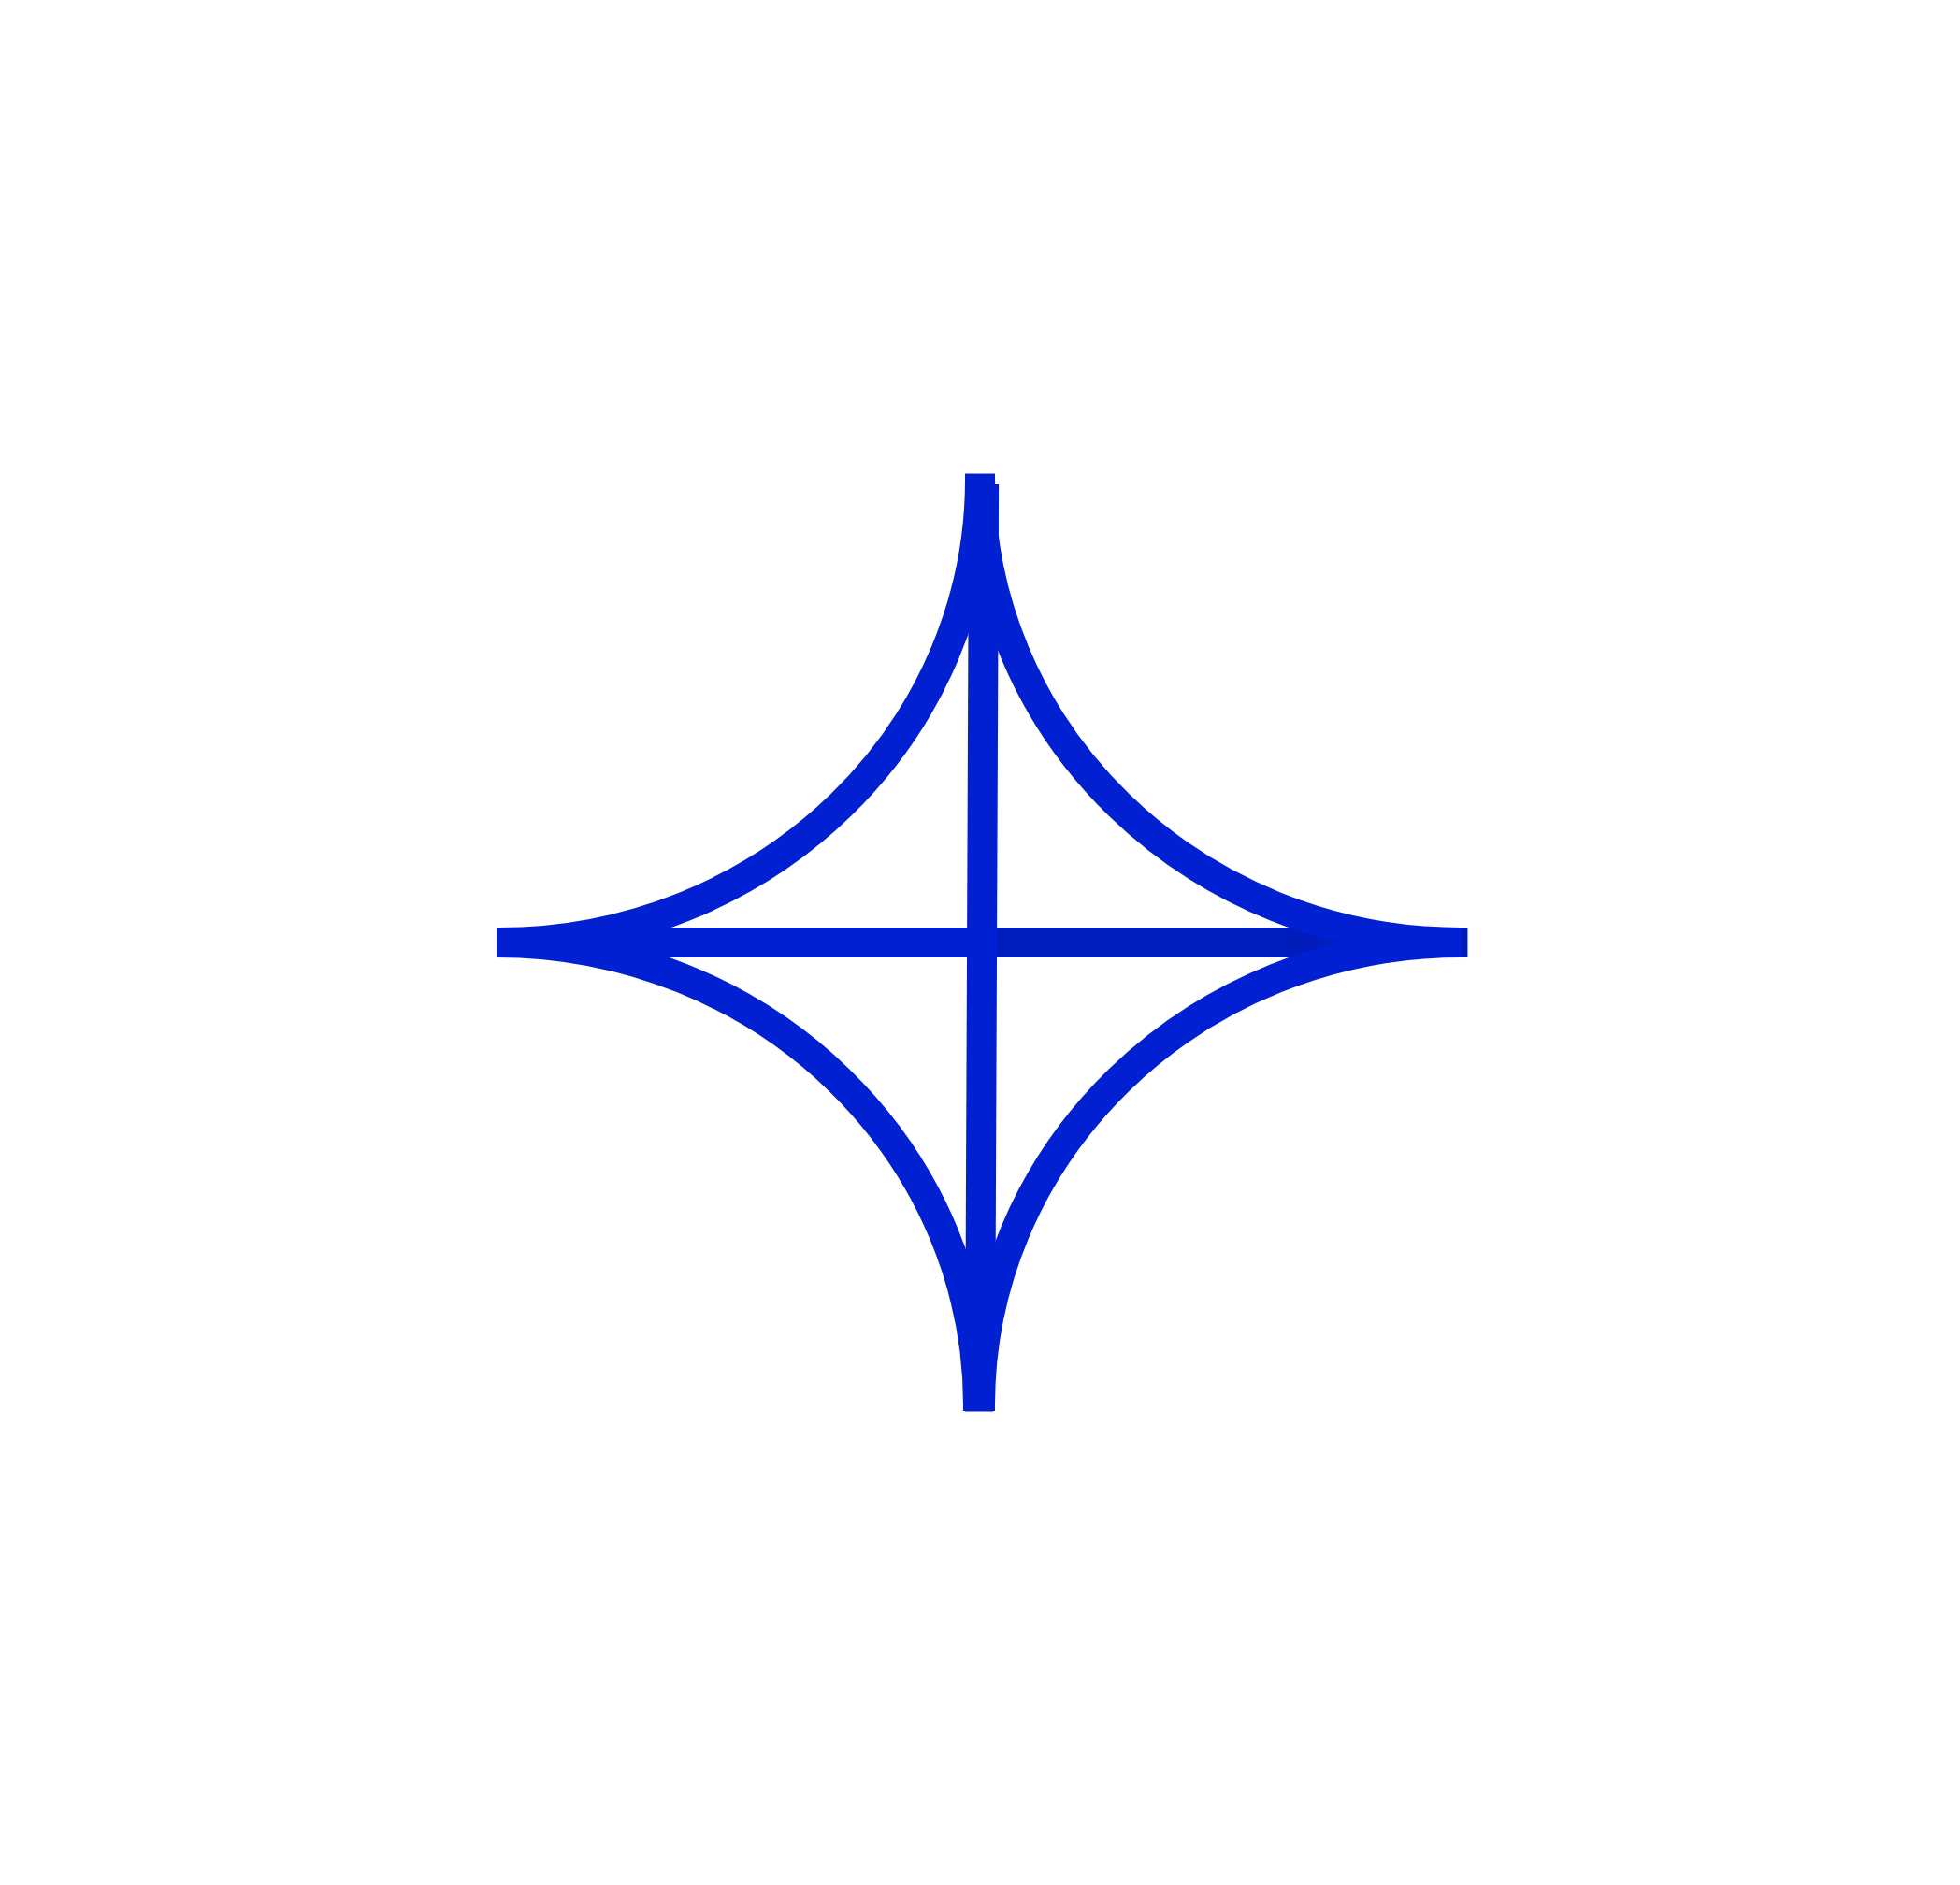 <mxfile version="28.2.8">
  <diagram name="Page-1" id="-IwS2tVLEvbHGXlkRToN">
    <mxGraphModel dx="1576" dy="920" grid="1" gridSize="10" guides="1" tooltips="1" connect="1" arrows="1" fold="1" page="1" pageScale="1" pageWidth="827" pageHeight="1169" math="0" shadow="0">
      <root>
        <mxCell id="0" />
        <mxCell id="1" parent="0" />
        <mxCell id="j1ByfCW1pLs-Bahw_pj0-3" value="" style="group;rotation=-180;strokeWidth=16;" vertex="1" connectable="0" parent="1">
          <mxGeometry x="575" y="210.0" width="515" height="495.0" as="geometry" />
        </mxCell>
        <mxCell id="j1ByfCW1pLs-Bahw_pj0-4" value="" style="group;rotation=-180;strokeWidth=16;" vertex="1" connectable="0" parent="j1ByfCW1pLs-Bahw_pj0-3">
          <mxGeometry width="515" height="495.0" as="geometry" />
        </mxCell>
        <mxCell id="j1ByfCW1pLs-Bahw_pj0-5" value="" style="endArrow=none;html=1;rounded=0;strokeWidth=16;strokeColor=light-dark(#001DBC,#007FFF);curved=1;fillColor=#0050ef;" edge="1" parent="j1ByfCW1pLs-Bahw_pj0-4">
          <mxGeometry width="50" height="50" relative="1" as="geometry">
            <mxPoint x="260.719" y="495.0" as="sourcePoint" />
            <mxPoint y="495.0" as="targetPoint" />
          </mxGeometry>
        </mxCell>
        <mxCell id="j1ByfCW1pLs-Bahw_pj0-6" value="" style="verticalLabelPosition=bottom;verticalAlign=top;html=1;shape=mxgraph.basic.arc;startAngle=0.248;endAngle=0.5;strokeWidth=16;strokeColor=light-dark(#0020D1,#077FFF);flipV=1;rotation=-180;fillColor=none;" vertex="1" parent="j1ByfCW1pLs-Bahw_pj0-4">
          <mxGeometry width="515" height="495.0" as="geometry" />
        </mxCell>
        <mxCell id="j1ByfCW1pLs-Bahw_pj0-14" value="" style="group;rotation=0;strokeWidth=16;" vertex="1" connectable="0" parent="1">
          <mxGeometry x="575" y="705" width="515" height="495.0" as="geometry" />
        </mxCell>
        <mxCell id="j1ByfCW1pLs-Bahw_pj0-15" value="" style="endArrow=none;html=1;rounded=0;strokeWidth=16;strokeColor=light-dark(#0020D1,#077FFF);curved=1;fillColor=#0050ef;exitX=1.004;exitY=0.505;exitDx=0;exitDy=0;exitPerimeter=0;" edge="1" parent="j1ByfCW1pLs-Bahw_pj0-14" source="j1ByfCW1pLs-Bahw_pj0-9">
          <mxGeometry width="50" height="50" relative="1" as="geometry">
            <mxPoint x="257.5" as="sourcePoint" />
            <mxPoint y="247.5" as="targetPoint" />
          </mxGeometry>
        </mxCell>
        <mxCell id="j1ByfCW1pLs-Bahw_pj0-16" value="" style="verticalLabelPosition=bottom;verticalAlign=top;html=1;shape=mxgraph.basic.arc;startAngle=0.248;endAngle=0.5;strokeWidth=16;strokeColor=light-dark(#0020D1,#077FFF);flipV=1;flipH=1;rotation=0;fillColor=none;" vertex="1" parent="j1ByfCW1pLs-Bahw_pj0-14">
          <mxGeometry width="515" height="495.0" as="geometry" />
        </mxCell>
        <mxCell id="j1ByfCW1pLs-Bahw_pj0-8" value="" style="endArrow=none;html=1;rounded=0;strokeWidth=16;strokeColor=light-dark(#0020D1,#007FFF);curved=1;fillColor=#0050ef;" edge="1" parent="1">
          <mxGeometry width="50" height="50" relative="1" as="geometry">
            <mxPoint x="317.5" y="705" as="sourcePoint" />
            <mxPoint x="575" y="705" as="targetPoint" />
          </mxGeometry>
        </mxCell>
        <mxCell id="j1ByfCW1pLs-Bahw_pj0-9" value="" style="verticalLabelPosition=bottom;verticalAlign=top;html=1;shape=mxgraph.basic.arc;startAngle=0.248;endAngle=0.5;strokeWidth=16;strokeColor=light-dark(#0020D1,#077FFF);flipV=1;flipH=1;rotation=-180;fillColor=none;" vertex="1" parent="1">
          <mxGeometry x="60" y="210.0" width="515" height="495.0" as="geometry" />
        </mxCell>
        <mxCell id="j1ByfCW1pLs-Bahw_pj0-12" value="" style="group;rotation=0;strokeWidth=16;fillColor=none;strokeColor=none;" vertex="1" connectable="0" parent="1">
          <mxGeometry x="59" y="705" width="515" height="495.0" as="geometry" />
        </mxCell>
        <mxCell id="j1ByfCW1pLs-Bahw_pj0-13" value="" style="verticalLabelPosition=bottom;verticalAlign=top;html=1;shape=mxgraph.basic.arc;startAngle=0.248;endAngle=0.5;strokeWidth=16;strokeColor=light-dark(#0020D1,#077FFF);flipV=1;rotation=0;fillColor=none;" vertex="1" parent="j1ByfCW1pLs-Bahw_pj0-12">
          <mxGeometry width="515" height="495.0" as="geometry" />
        </mxCell>
      </root>
    </mxGraphModel>
  </diagram>
</mxfile>
